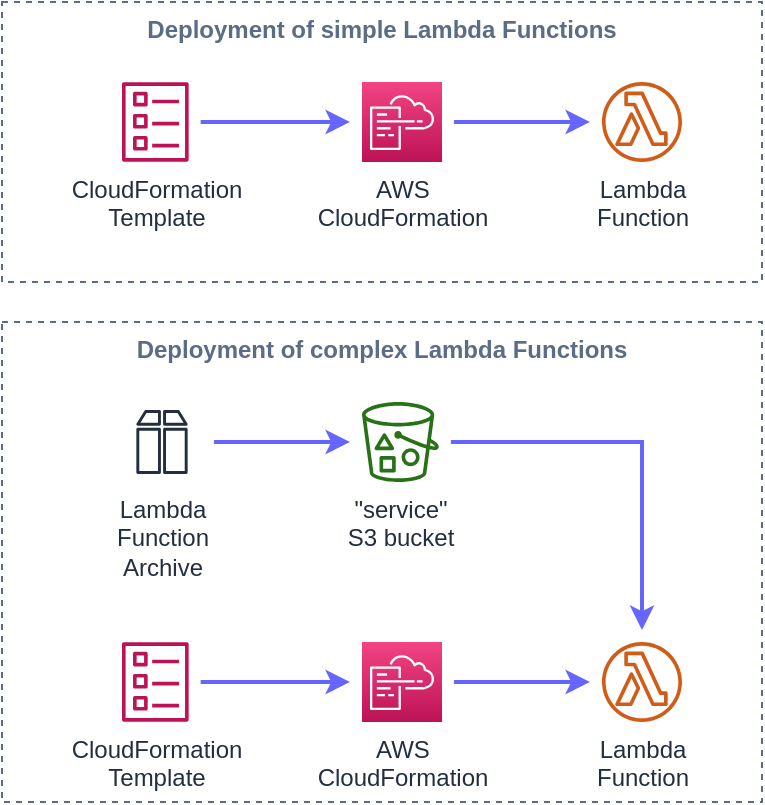 <mxfile version="12.4.8" type="device"><diagram id="nN9SRUDX38kKDyXsFk_i" name="Deployment scenarios"><mxGraphModel dx="946" dy="1347" grid="1" gridSize="10" guides="1" tooltips="1" connect="1" arrows="1" fold="1" page="1" pageScale="1" pageWidth="1100" pageHeight="850" math="0" shadow="0"><root><mxCell id="0"/><mxCell id="1" parent="0"/><mxCell id="tqXrLnmfef2aj04uvbqP-14" style="edgeStyle=orthogonalEdgeStyle;rounded=0;orthogonalLoop=1;jettySize=auto;html=1;sourcePerimeterSpacing=6;targetPerimeterSpacing=6;strokeColor=#6666ff;strokeWidth=2;" edge="1" parent="1" source="tqXrLnmfef2aj04uvbqP-2" target="tqXrLnmfef2aj04uvbqP-3"><mxGeometry relative="1" as="geometry"/></mxCell><mxCell id="tqXrLnmfef2aj04uvbqP-2" value="&quot;service&quot;&lt;br&gt;S3 bucket" style="outlineConnect=0;fontColor=#232F3E;gradientColor=none;fillColor=#277116;strokeColor=none;dashed=0;verticalLabelPosition=bottom;verticalAlign=top;align=center;html=1;fontSize=12;fontStyle=0;aspect=fixed;pointerEvents=1;shape=mxgraph.aws4.bucket_with_objects;" vertex="1" parent="1"><mxGeometry x="260" y="-600" width="38.46" height="40" as="geometry"/></mxCell><mxCell id="tqXrLnmfef2aj04uvbqP-3" value="Lambda&lt;br&gt;Function" style="outlineConnect=0;fontColor=#232F3E;gradientColor=none;fillColor=#D05C17;strokeColor=none;dashed=0;verticalLabelPosition=bottom;verticalAlign=top;align=center;html=1;fontSize=12;fontStyle=0;aspect=fixed;pointerEvents=1;shape=mxgraph.aws4.lambda_function;" vertex="1" parent="1"><mxGeometry x="380" y="-480" width="40" height="40" as="geometry"/></mxCell><mxCell id="tqXrLnmfef2aj04uvbqP-15" style="edgeStyle=orthogonalEdgeStyle;rounded=0;orthogonalLoop=1;jettySize=auto;html=1;sourcePerimeterSpacing=6;targetPerimeterSpacing=6;strokeColor=#6666ff;strokeWidth=2;" edge="1" parent="1" source="tqXrLnmfef2aj04uvbqP-4" target="tqXrLnmfef2aj04uvbqP-7"><mxGeometry relative="1" as="geometry"/></mxCell><mxCell id="tqXrLnmfef2aj04uvbqP-4" value="CloudFormation&lt;br&gt;Template" style="outlineConnect=0;fontColor=#232F3E;gradientColor=none;fillColor=#BC1356;strokeColor=none;dashed=0;verticalLabelPosition=bottom;verticalAlign=top;align=center;html=1;fontSize=12;fontStyle=0;aspect=fixed;pointerEvents=1;shape=mxgraph.aws4.template;" vertex="1" parent="1"><mxGeometry x="140" y="-760" width="33.33" height="40" as="geometry"/></mxCell><mxCell id="tqXrLnmfef2aj04uvbqP-5" value="Lambda&lt;br&gt;Function" style="outlineConnect=0;fontColor=#232F3E;gradientColor=none;fillColor=#D05C17;strokeColor=none;dashed=0;verticalLabelPosition=bottom;verticalAlign=top;align=center;html=1;fontSize=12;fontStyle=0;aspect=fixed;pointerEvents=1;shape=mxgraph.aws4.lambda_function;" vertex="1" parent="1"><mxGeometry x="380" y="-760" width="40" height="40" as="geometry"/></mxCell><mxCell id="tqXrLnmfef2aj04uvbqP-16" style="edgeStyle=orthogonalEdgeStyle;rounded=0;orthogonalLoop=1;jettySize=auto;html=1;sourcePerimeterSpacing=6;targetPerimeterSpacing=6;strokeColor=#6666ff;strokeWidth=2;" edge="1" parent="1" source="tqXrLnmfef2aj04uvbqP-7" target="tqXrLnmfef2aj04uvbqP-5"><mxGeometry relative="1" as="geometry"/></mxCell><mxCell id="tqXrLnmfef2aj04uvbqP-7" value="AWS&lt;br&gt;CloudFormation" style="outlineConnect=0;fontColor=#232F3E;gradientColor=#F34482;gradientDirection=north;fillColor=#BC1356;strokeColor=#ffffff;dashed=0;verticalLabelPosition=bottom;verticalAlign=top;align=center;html=1;fontSize=12;fontStyle=0;aspect=fixed;shape=mxgraph.aws4.resourceIcon;resIcon=mxgraph.aws4.cloudformation;" vertex="1" parent="1"><mxGeometry x="260" y="-760" width="40" height="40" as="geometry"/></mxCell><mxCell id="tqXrLnmfef2aj04uvbqP-13" style="edgeStyle=orthogonalEdgeStyle;rounded=0;orthogonalLoop=1;jettySize=auto;html=1;sourcePerimeterSpacing=6;targetPerimeterSpacing=6;strokeColor=#6666ff;strokeWidth=2;" edge="1" parent="1" source="tqXrLnmfef2aj04uvbqP-8" target="tqXrLnmfef2aj04uvbqP-2"><mxGeometry relative="1" as="geometry"/></mxCell><mxCell id="tqXrLnmfef2aj04uvbqP-8" value="Lambda&lt;br&gt;Function&lt;br&gt;Archive" style="outlineConnect=0;fontColor=#232F3E;gradientColor=none;strokeColor=#232F3E;fillColor=#ffffff;dashed=0;verticalLabelPosition=bottom;verticalAlign=top;align=center;html=1;fontSize=12;fontStyle=0;aspect=fixed;shape=mxgraph.aws4.resourceIcon;resIcon=mxgraph.aws4.archive;" vertex="1" parent="1"><mxGeometry x="140" y="-600" width="40" height="40" as="geometry"/></mxCell><mxCell id="tqXrLnmfef2aj04uvbqP-11" style="edgeStyle=orthogonalEdgeStyle;rounded=0;orthogonalLoop=1;jettySize=auto;html=1;strokeColor=#6666ff;strokeWidth=2;targetPerimeterSpacing=6;sourcePerimeterSpacing=6;" edge="1" parent="1" source="tqXrLnmfef2aj04uvbqP-9" target="tqXrLnmfef2aj04uvbqP-10"><mxGeometry relative="1" as="geometry"/></mxCell><mxCell id="tqXrLnmfef2aj04uvbqP-9" value="CloudFormation&lt;br&gt;Template" style="outlineConnect=0;fontColor=#232F3E;gradientColor=none;fillColor=#BC1356;strokeColor=none;dashed=0;verticalLabelPosition=bottom;verticalAlign=top;align=center;html=1;fontSize=12;fontStyle=0;aspect=fixed;pointerEvents=1;shape=mxgraph.aws4.template;" vertex="1" parent="1"><mxGeometry x="140" y="-480" width="33.33" height="40" as="geometry"/></mxCell><mxCell id="tqXrLnmfef2aj04uvbqP-12" style="edgeStyle=orthogonalEdgeStyle;rounded=0;orthogonalLoop=1;jettySize=auto;html=1;sourcePerimeterSpacing=6;targetPerimeterSpacing=6;strokeColor=#6666ff;strokeWidth=2;" edge="1" parent="1" source="tqXrLnmfef2aj04uvbqP-10" target="tqXrLnmfef2aj04uvbqP-3"><mxGeometry relative="1" as="geometry"/></mxCell><mxCell id="tqXrLnmfef2aj04uvbqP-10" value="AWS&lt;br&gt;CloudFormation" style="outlineConnect=0;fontColor=#232F3E;gradientColor=#F34482;gradientDirection=north;fillColor=#BC1356;strokeColor=#ffffff;dashed=0;verticalLabelPosition=bottom;verticalAlign=top;align=center;html=1;fontSize=12;fontStyle=0;aspect=fixed;shape=mxgraph.aws4.resourceIcon;resIcon=mxgraph.aws4.cloudformation;" vertex="1" parent="1"><mxGeometry x="260" y="-480" width="40" height="40" as="geometry"/></mxCell><mxCell id="tqXrLnmfef2aj04uvbqP-17" value="Deployment of complex Lambda Functions" style="fillColor=none;strokeColor=#5A6C86;dashed=1;verticalAlign=top;fontStyle=1;fontColor=#5A6C86;" vertex="1" parent="1"><mxGeometry x="80" y="-640" width="380" height="240" as="geometry"/></mxCell><mxCell id="tqXrLnmfef2aj04uvbqP-18" value="Deployment of simple Lambda Functions" style="fillColor=none;strokeColor=#5A6C86;dashed=1;verticalAlign=top;fontStyle=1;fontColor=#5A6C86;" vertex="1" parent="1"><mxGeometry x="80" y="-800" width="380" height="140" as="geometry"/></mxCell></root></mxGraphModel></diagram></mxfile>